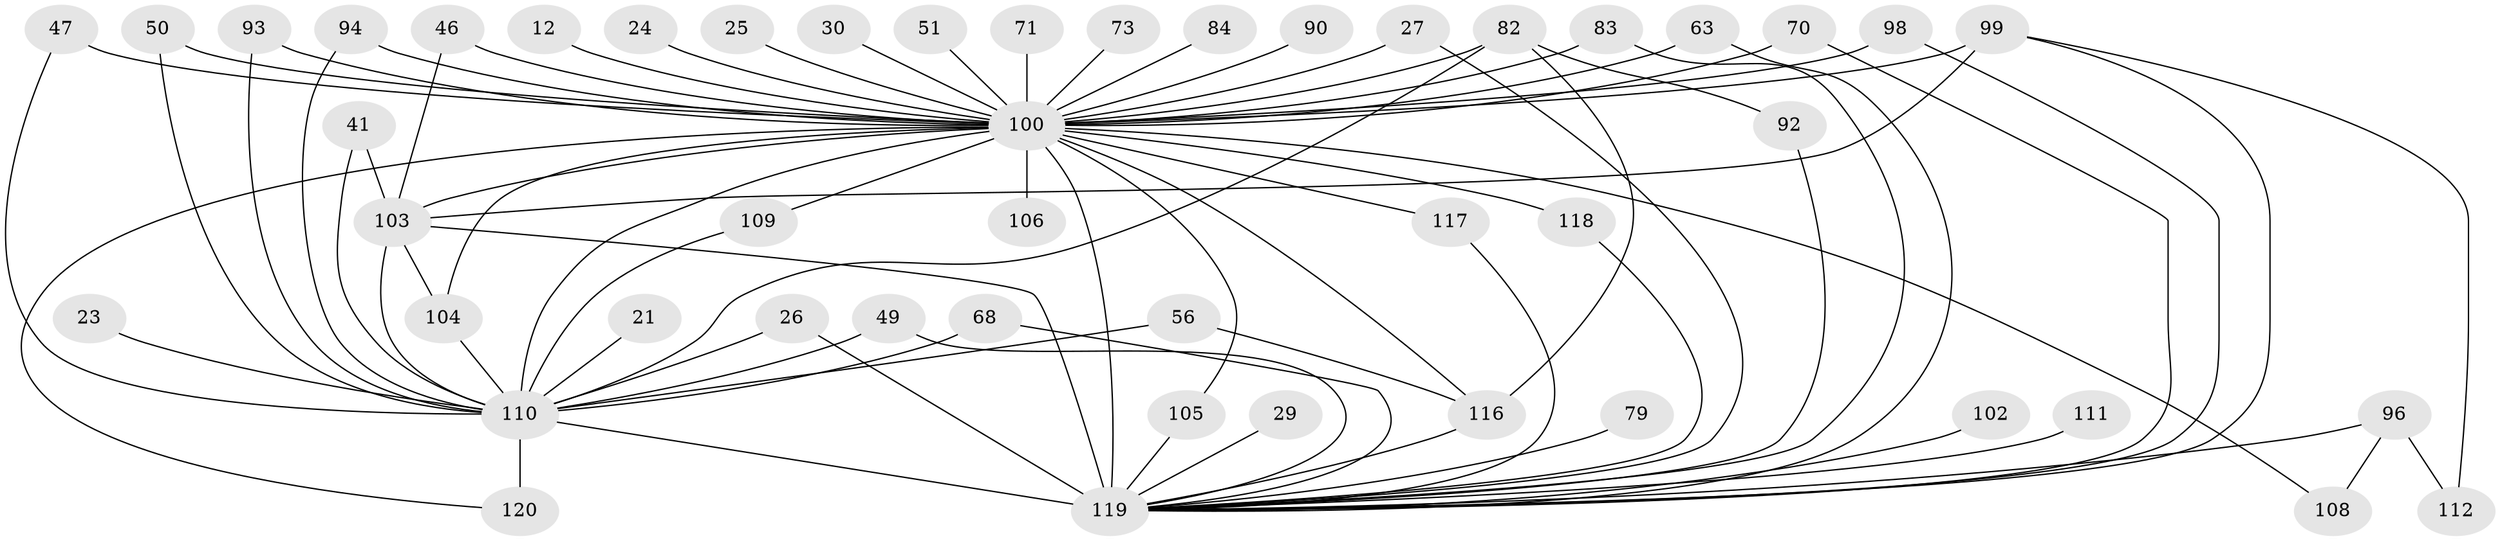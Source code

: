 // original degree distribution, {20: 0.016666666666666666, 19: 0.008333333333333333, 24: 0.008333333333333333, 26: 0.016666666666666666, 23: 0.016666666666666666, 13: 0.008333333333333333, 22: 0.008333333333333333, 8: 0.025, 2: 0.5833333333333334, 4: 0.09166666666666666, 6: 0.05, 7: 0.008333333333333333, 3: 0.13333333333333333, 5: 0.025}
// Generated by graph-tools (version 1.1) at 2025/49/03/04/25 21:49:06]
// undirected, 48 vertices, 80 edges
graph export_dot {
graph [start="1"]
  node [color=gray90,style=filled];
  12;
  21;
  23;
  24;
  25;
  26;
  27;
  29;
  30;
  41;
  46;
  47 [super="+45"];
  49;
  50;
  51;
  56;
  63;
  68 [super="+19"];
  70;
  71;
  73;
  79;
  82 [super="+32+74"];
  83;
  84;
  90;
  92;
  93;
  94;
  96 [super="+36"];
  98;
  99 [super="+54+72+77+91"];
  100 [super="+57+18+40+69+10"];
  102;
  103 [super="+9+48"];
  104 [super="+87+78"];
  105 [super="+64"];
  106;
  108;
  109;
  110 [super="+43+8+17"];
  111;
  112;
  116 [super="+67+115+113"];
  117;
  118;
  119 [super="+44+6+114+107"];
  120 [super="+65"];
  12 -- 100 [weight=2];
  21 -- 110 [weight=2];
  23 -- 110 [weight=2];
  24 -- 100 [weight=2];
  25 -- 100 [weight=2];
  26 -- 119;
  26 -- 110;
  27 -- 119;
  27 -- 100;
  29 -- 119 [weight=2];
  30 -- 100 [weight=2];
  41 -- 103;
  41 -- 110;
  46 -- 103;
  46 -- 100;
  47 -- 100 [weight=2];
  47 -- 110;
  49 -- 119;
  49 -- 110;
  50 -- 100;
  50 -- 110;
  51 -- 100 [weight=2];
  56 -- 110;
  56 -- 116;
  63 -- 119;
  63 -- 100;
  68 -- 110 [weight=2];
  68 -- 119;
  70 -- 119;
  70 -- 100;
  71 -- 100 [weight=2];
  73 -- 100 [weight=2];
  79 -- 119 [weight=2];
  82 -- 92;
  82 -- 100 [weight=4];
  82 -- 116;
  82 -- 110 [weight=2];
  83 -- 119;
  83 -- 100;
  84 -- 100 [weight=2];
  90 -- 100 [weight=2];
  92 -- 119;
  93 -- 100;
  93 -- 110;
  94 -- 100;
  94 -- 110;
  96 -- 112;
  96 -- 108;
  96 -- 119 [weight=4];
  98 -- 119;
  98 -- 100;
  99 -- 112;
  99 -- 103;
  99 -- 119 [weight=2];
  99 -- 100 [weight=4];
  100 -- 119 [weight=18];
  100 -- 103 [weight=14];
  100 -- 106 [weight=2];
  100 -- 116 [weight=2];
  100 -- 104;
  100 -- 105 [weight=2];
  100 -- 108;
  100 -- 109;
  100 -- 110 [weight=12];
  100 -- 117;
  100 -- 118;
  100 -- 120;
  102 -- 119;
  103 -- 119 [weight=8];
  103 -- 110 [weight=6];
  103 -- 104 [weight=2];
  104 -- 110 [weight=2];
  105 -- 119 [weight=3];
  109 -- 110;
  110 -- 119 [weight=12];
  110 -- 120 [weight=2];
  111 -- 119;
  116 -- 119 [weight=6];
  117 -- 119;
  118 -- 119;
}
